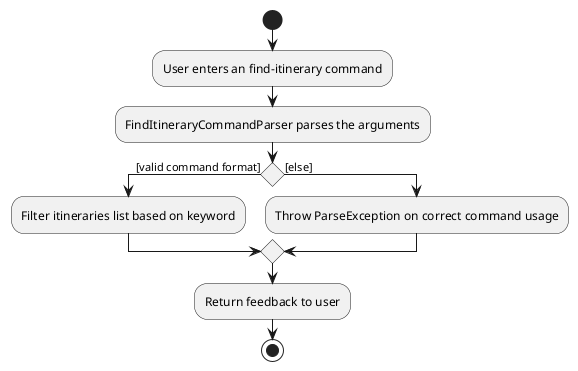 @startuml
start
:User enters an find-itinerary command;

:FindItineraryCommandParser parses the arguments;

'Since the beta syntax does not support placing the condition outside the
'diamond we place it as the true branch instead.

if () then ([valid command format])
:Filter itineraries list based on keyword;
else ([else])
    :Throw ParseException on correct command usage;
endif
:Return feedback to user;
stop
@enduml
